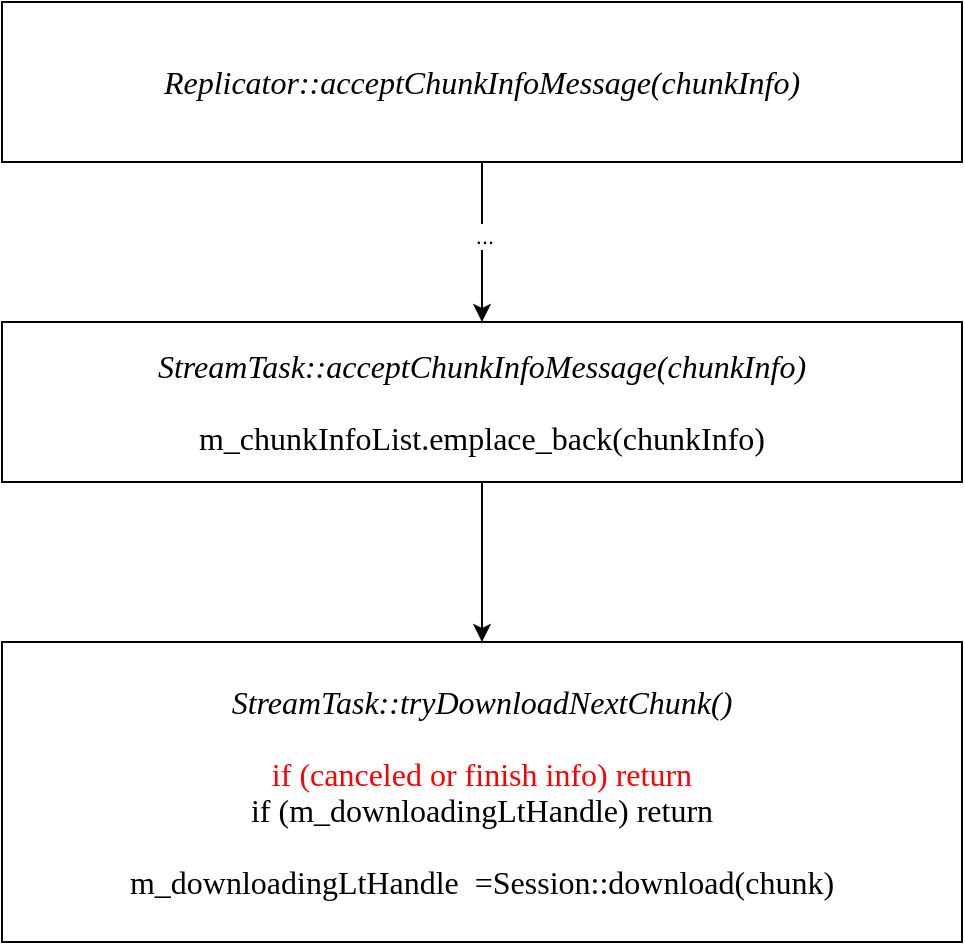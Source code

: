 <mxfile version="15.7.3" type="device"><diagram id="AzDccDtalrTE5KUaGk6o" name="Page-1"><mxGraphModel dx="1106" dy="952" grid="1" gridSize="10" guides="1" tooltips="1" connect="1" arrows="1" fold="1" page="1" pageScale="1" pageWidth="827" pageHeight="1169" math="0" shadow="0"><root><mxCell id="0"/><mxCell id="1" parent="0"/><mxCell id="QHMRWpDg4F3yuOsLnaYX-1" value="&lt;p class=&quot;p1&quot; style=&quot;margin: 0px ; font-stretch: normal ; font-size: 16px ; line-height: normal ; font-family: &amp;#34;monaco&amp;#34;&quot;&gt;&lt;i&gt;&lt;span style=&quot;background-color: rgb(255 , 255 , 255)&quot;&gt;Replicator::&lt;/span&gt;&lt;span style=&quot;font-family: &amp;#34;monaco&amp;#34; ; background-color: rgb(255 , 255 , 255)&quot;&gt;acceptChunkInfoMessage&lt;/span&gt;(&lt;span style=&quot;font-family: &amp;#34;monaco&amp;#34; ; background-color: rgb(255 , 255 , 255)&quot;&gt;chunkInfo&lt;/span&gt;)&lt;/i&gt;&lt;/p&gt;" style="rounded=0;whiteSpace=wrap;html=1;" parent="1" vertex="1"><mxGeometry x="160" y="40" width="480" height="80" as="geometry"/></mxCell><mxCell id="QHMRWpDg4F3yuOsLnaYX-2" value="&lt;p class=&quot;p1&quot; style=&quot;margin: 0px ; font-stretch: normal ; font-size: 16px ; line-height: normal ; font-family: &amp;#34;monaco&amp;#34;&quot;&gt;&lt;span style=&quot;background-color: rgb(255 , 255 , 255)&quot;&gt;&lt;i&gt;StreamTask::&lt;/i&gt;&lt;/span&gt;&lt;i&gt;&lt;span style=&quot;background-color: rgb(255 , 255 , 255)&quot;&gt;acceptChunkInfoMessage&lt;/span&gt;(&lt;span style=&quot;background-color: rgb(255 , 255 , 255)&quot;&gt;chunkInfo&lt;/span&gt;)&lt;/i&gt;&lt;/p&gt;&lt;p class=&quot;p1&quot; style=&quot;margin: 0px ; font-stretch: normal ; font-size: 16px ; line-height: normal ; font-family: &amp;#34;monaco&amp;#34;&quot;&gt;&lt;span style=&quot;background-color: rgb(255 , 255 , 255)&quot;&gt;&lt;span style=&quot;font-family: &amp;#34;monaco&amp;#34;&quot;&gt;&lt;br&gt;&lt;/span&gt;&lt;/span&gt;&lt;/p&gt;&lt;p class=&quot;p1&quot; style=&quot;margin: 0px ; font-stretch: normal ; font-size: 16px ; line-height: normal ; font-family: &amp;#34;monaco&amp;#34;&quot;&gt;&lt;span style=&quot;background-color: rgb(255 , 255 , 255)&quot;&gt;&lt;span class=&quot;s1&quot;&gt;m_chunkInfoList&lt;/span&gt;.&lt;span class=&quot;s2&quot;&gt;emplace_back&lt;/span&gt;(chunkInfo)&lt;/span&gt;&lt;/p&gt;" style="rounded=0;whiteSpace=wrap;html=1;" parent="1" vertex="1"><mxGeometry x="160" y="200" width="480" height="80" as="geometry"/></mxCell><mxCell id="QHMRWpDg4F3yuOsLnaYX-3" value="" style="endArrow=classic;html=1;rounded=0;fontColor=#000000;exitX=0.5;exitY=1;exitDx=0;exitDy=0;entryX=0.5;entryY=0;entryDx=0;entryDy=0;" parent="1" source="QHMRWpDg4F3yuOsLnaYX-1" target="QHMRWpDg4F3yuOsLnaYX-2" edge="1"><mxGeometry width="50" height="50" relative="1" as="geometry"><mxPoint x="340" y="470" as="sourcePoint"/><mxPoint x="390" y="420" as="targetPoint"/></mxGeometry></mxCell><mxCell id="QHMRWpDg4F3yuOsLnaYX-8" value="..." style="edgeLabel;html=1;align=center;verticalAlign=middle;resizable=0;points=[];fontColor=#000000;" parent="QHMRWpDg4F3yuOsLnaYX-3" vertex="1" connectable="0"><mxGeometry x="-0.092" y="1" relative="1" as="geometry"><mxPoint as="offset"/></mxGeometry></mxCell><mxCell id="QHMRWpDg4F3yuOsLnaYX-4" value="&lt;p class=&quot;p1&quot; style=&quot;margin: 0px ; font-stretch: normal ; font-size: 16px ; line-height: normal ; font-family: &amp;#34;monaco&amp;#34;&quot;&gt;&lt;i style=&quot;background-color: rgb(255 , 255 , 255)&quot;&gt;StreamTask::&lt;span style=&quot;font-family: &amp;#34;monaco&amp;#34;&quot;&gt;tryDownloadNextChunk&lt;/span&gt;()&lt;/i&gt;&lt;/p&gt;&lt;p class=&quot;p1&quot; style=&quot;margin: 0px ; font-stretch: normal ; font-size: 16px ; line-height: normal ; font-family: &amp;#34;monaco&amp;#34;&quot;&gt;&lt;span style=&quot;font-family: &amp;#34;monaco&amp;#34; ; background-color: rgb(255 , 255 , 255)&quot;&gt;&lt;br&gt;&lt;font color=&quot;#ff0000&quot;&gt;if (canceled or finish info) return&lt;/font&gt;&lt;/span&gt;&lt;/p&gt;&lt;p class=&quot;p1&quot; style=&quot;margin: 0px ; font-stretch: normal ; font-size: 16px ; line-height: normal ; font-family: &amp;#34;monaco&amp;#34;&quot;&gt;&lt;span style=&quot;background-color: rgb(255 , 255 , 255)&quot;&gt;&lt;span class=&quot;s1&quot;&gt;if&lt;/span&gt;&lt;span class=&quot;s2&quot;&gt; (&lt;/span&gt;m_downloadingLtHandle&lt;/span&gt;&lt;span class=&quot;s2&quot;&gt;&lt;span style=&quot;background-color: rgb(255 , 255 , 255)&quot;&gt;) return&lt;br&gt;&lt;br&gt;&lt;/span&gt;&lt;span style=&quot;background-color: rgb(255 , 255 , 255)&quot;&gt;m_downloadingLtHandle&amp;nbsp; =&lt;/span&gt;&lt;span style=&quot;background-color: rgb(255 , 255 , 255)&quot;&gt;Session::download(chunk)&lt;/span&gt;&lt;br&gt;&lt;/span&gt;&lt;/p&gt;" style="rounded=0;whiteSpace=wrap;html=1;" parent="1" vertex="1"><mxGeometry x="160" y="360" width="480" height="150" as="geometry"/></mxCell><mxCell id="QHMRWpDg4F3yuOsLnaYX-5" value="" style="endArrow=classic;html=1;rounded=0;fontColor=#000000;exitX=0.5;exitY=1;exitDx=0;exitDy=0;" parent="1" source="QHMRWpDg4F3yuOsLnaYX-2" target="QHMRWpDg4F3yuOsLnaYX-4" edge="1"><mxGeometry width="50" height="50" relative="1" as="geometry"><mxPoint x="410" y="130" as="sourcePoint"/><mxPoint x="410" y="210" as="targetPoint"/></mxGeometry></mxCell></root></mxGraphModel></diagram></mxfile>